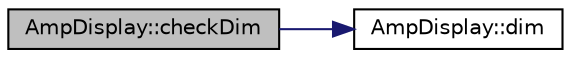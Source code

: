 digraph "AmpDisplay::checkDim"
{
 // LATEX_PDF_SIZE
  edge [fontname="Helvetica",fontsize="10",labelfontname="Helvetica",labelfontsize="10"];
  node [fontname="Helvetica",fontsize="10",shape=record];
  rankdir="LR";
  Node1 [label="AmpDisplay::checkDim",height=0.2,width=0.4,color="black", fillcolor="grey75", style="filled", fontcolor="black",tooltip=" "];
  Node1 -> Node2 [color="midnightblue",fontsize="10",style="solid",fontname="Helvetica"];
  Node2 [label="AmpDisplay::dim",height=0.2,width=0.4,color="black", fillcolor="white", style="filled",URL="$class_amp_display.html#aaf2d26e0961780215b167721d93c354d",tooltip=" "];
}
